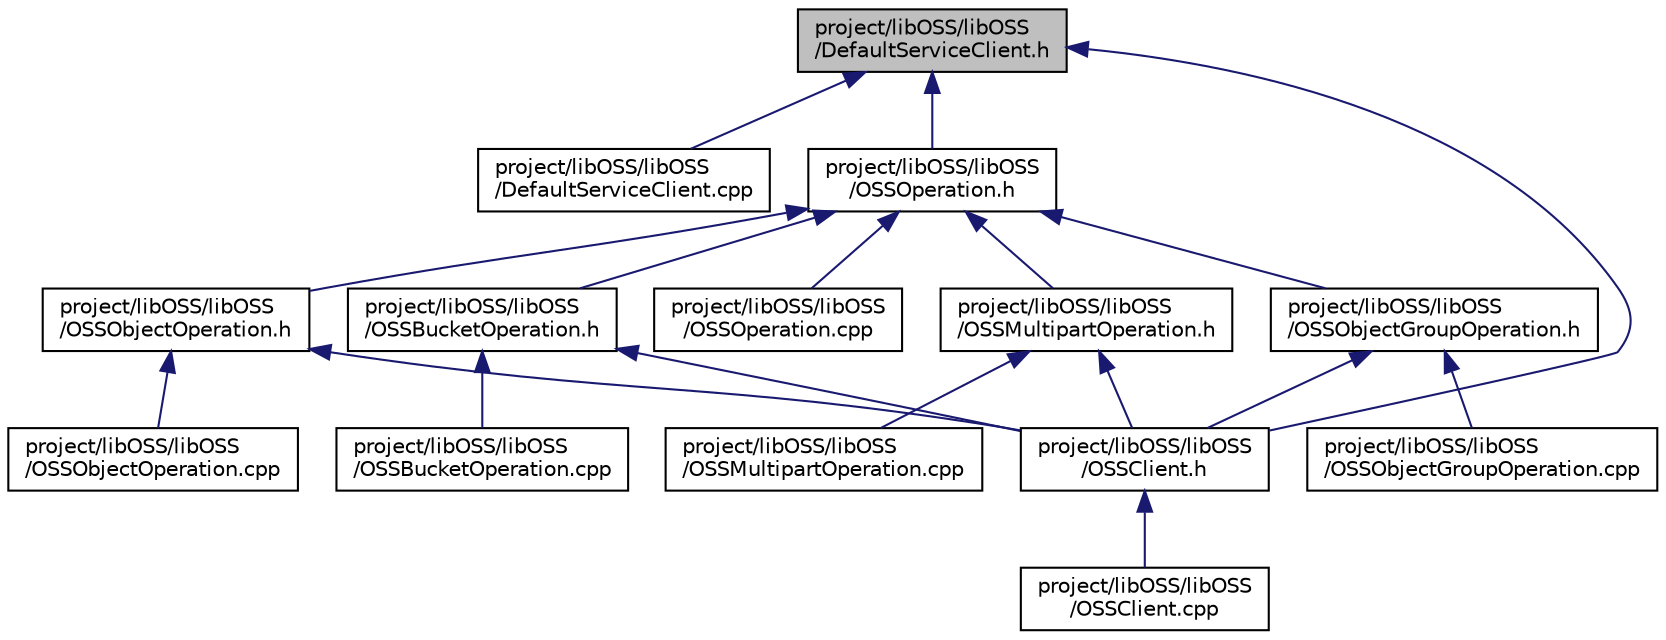 digraph "project/libOSS/libOSS/DefaultServiceClient.h"
{
  edge [fontname="Helvetica",fontsize="10",labelfontname="Helvetica",labelfontsize="10"];
  node [fontname="Helvetica",fontsize="10",shape=record];
  Node1 [label="project/libOSS/libOSS\l/DefaultServiceClient.h",height=0.2,width=0.4,color="black", fillcolor="grey75", style="filled" fontcolor="black"];
  Node1 -> Node2 [dir="back",color="midnightblue",fontsize="10",style="solid",fontname="Helvetica"];
  Node2 [label="project/libOSS/libOSS\l/DefaultServiceClient.cpp",height=0.2,width=0.4,color="black", fillcolor="white", style="filled",URL="$_default_service_client_8cpp.html"];
  Node1 -> Node3 [dir="back",color="midnightblue",fontsize="10",style="solid",fontname="Helvetica"];
  Node3 [label="project/libOSS/libOSS\l/OSSOperation.h",height=0.2,width=0.4,color="black", fillcolor="white", style="filled",URL="$_o_s_s_operation_8h.html"];
  Node3 -> Node4 [dir="back",color="midnightblue",fontsize="10",style="solid",fontname="Helvetica"];
  Node4 [label="project/libOSS/libOSS\l/OSSBucketOperation.h",height=0.2,width=0.4,color="black", fillcolor="white", style="filled",URL="$_o_s_s_bucket_operation_8h.html"];
  Node4 -> Node5 [dir="back",color="midnightblue",fontsize="10",style="solid",fontname="Helvetica"];
  Node5 [label="project/libOSS/libOSS\l/OSSBucketOperation.cpp",height=0.2,width=0.4,color="black", fillcolor="white", style="filled",URL="$_o_s_s_bucket_operation_8cpp.html"];
  Node4 -> Node6 [dir="back",color="midnightblue",fontsize="10",style="solid",fontname="Helvetica"];
  Node6 [label="project/libOSS/libOSS\l/OSSClient.h",height=0.2,width=0.4,color="black", fillcolor="white", style="filled",URL="$_o_s_s_client_8h.html"];
  Node6 -> Node7 [dir="back",color="midnightblue",fontsize="10",style="solid",fontname="Helvetica"];
  Node7 [label="project/libOSS/libOSS\l/OSSClient.cpp",height=0.2,width=0.4,color="black", fillcolor="white", style="filled",URL="$_o_s_s_client_8cpp.html"];
  Node3 -> Node8 [dir="back",color="midnightblue",fontsize="10",style="solid",fontname="Helvetica"];
  Node8 [label="project/libOSS/libOSS\l/OSSMultipartOperation.h",height=0.2,width=0.4,color="black", fillcolor="white", style="filled",URL="$_o_s_s_multipart_operation_8h.html"];
  Node8 -> Node6 [dir="back",color="midnightblue",fontsize="10",style="solid",fontname="Helvetica"];
  Node8 -> Node9 [dir="back",color="midnightblue",fontsize="10",style="solid",fontname="Helvetica"];
  Node9 [label="project/libOSS/libOSS\l/OSSMultipartOperation.cpp",height=0.2,width=0.4,color="black", fillcolor="white", style="filled",URL="$_o_s_s_multipart_operation_8cpp.html"];
  Node3 -> Node10 [dir="back",color="midnightblue",fontsize="10",style="solid",fontname="Helvetica"];
  Node10 [label="project/libOSS/libOSS\l/OSSObjectGroupOperation.h",height=0.2,width=0.4,color="black", fillcolor="white", style="filled",URL="$_o_s_s_object_group_operation_8h.html"];
  Node10 -> Node6 [dir="back",color="midnightblue",fontsize="10",style="solid",fontname="Helvetica"];
  Node10 -> Node11 [dir="back",color="midnightblue",fontsize="10",style="solid",fontname="Helvetica"];
  Node11 [label="project/libOSS/libOSS\l/OSSObjectGroupOperation.cpp",height=0.2,width=0.4,color="black", fillcolor="white", style="filled",URL="$_o_s_s_object_group_operation_8cpp.html"];
  Node3 -> Node12 [dir="back",color="midnightblue",fontsize="10",style="solid",fontname="Helvetica"];
  Node12 [label="project/libOSS/libOSS\l/OSSObjectOperation.h",height=0.2,width=0.4,color="black", fillcolor="white", style="filled",URL="$_o_s_s_object_operation_8h.html"];
  Node12 -> Node6 [dir="back",color="midnightblue",fontsize="10",style="solid",fontname="Helvetica"];
  Node12 -> Node13 [dir="back",color="midnightblue",fontsize="10",style="solid",fontname="Helvetica"];
  Node13 [label="project/libOSS/libOSS\l/OSSObjectOperation.cpp",height=0.2,width=0.4,color="black", fillcolor="white", style="filled",URL="$_o_s_s_object_operation_8cpp.html"];
  Node3 -> Node14 [dir="back",color="midnightblue",fontsize="10",style="solid",fontname="Helvetica"];
  Node14 [label="project/libOSS/libOSS\l/OSSOperation.cpp",height=0.2,width=0.4,color="black", fillcolor="white", style="filled",URL="$_o_s_s_operation_8cpp.html"];
  Node1 -> Node6 [dir="back",color="midnightblue",fontsize="10",style="solid",fontname="Helvetica"];
}
